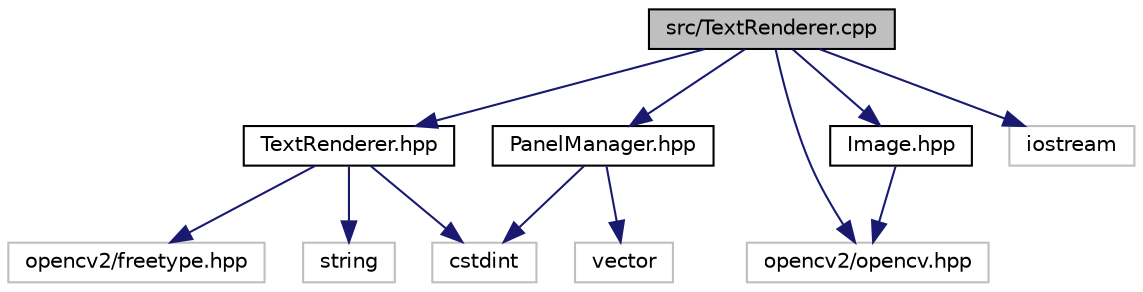 digraph "src/TextRenderer.cpp"
{
 // LATEX_PDF_SIZE
  edge [fontname="Helvetica",fontsize="10",labelfontname="Helvetica",labelfontsize="10"];
  node [fontname="Helvetica",fontsize="10",shape=record];
  Node1 [label="src/TextRenderer.cpp",height=0.2,width=0.4,color="black", fillcolor="grey75", style="filled", fontcolor="black",tooltip="TextRenderer class."];
  Node1 -> Node2 [color="midnightblue",fontsize="10",style="solid",fontname="Helvetica"];
  Node2 [label="TextRenderer.hpp",height=0.2,width=0.4,color="black", fillcolor="white", style="filled",URL="$TextRenderer_8hpp.html",tooltip="TextRenderer class."];
  Node2 -> Node3 [color="midnightblue",fontsize="10",style="solid",fontname="Helvetica"];
  Node3 [label="opencv2/freetype.hpp",height=0.2,width=0.4,color="grey75", fillcolor="white", style="filled",tooltip=" "];
  Node2 -> Node4 [color="midnightblue",fontsize="10",style="solid",fontname="Helvetica"];
  Node4 [label="cstdint",height=0.2,width=0.4,color="grey75", fillcolor="white", style="filled",tooltip=" "];
  Node2 -> Node5 [color="midnightblue",fontsize="10",style="solid",fontname="Helvetica"];
  Node5 [label="string",height=0.2,width=0.4,color="grey75", fillcolor="white", style="filled",tooltip=" "];
  Node1 -> Node6 [color="midnightblue",fontsize="10",style="solid",fontname="Helvetica"];
  Node6 [label="Image.hpp",height=0.2,width=0.4,color="black", fillcolor="white", style="filled",URL="$Image_8hpp.html",tooltip="Image class."];
  Node6 -> Node7 [color="midnightblue",fontsize="10",style="solid",fontname="Helvetica"];
  Node7 [label="opencv2/opencv.hpp",height=0.2,width=0.4,color="grey75", fillcolor="white", style="filled",tooltip=" "];
  Node1 -> Node8 [color="midnightblue",fontsize="10",style="solid",fontname="Helvetica"];
  Node8 [label="PanelManager.hpp",height=0.2,width=0.4,color="black", fillcolor="white", style="filled",URL="$PanelManager_8hpp.html",tooltip="パネル情報管理クラス"];
  Node8 -> Node4 [color="midnightblue",fontsize="10",style="solid",fontname="Helvetica"];
  Node8 -> Node9 [color="midnightblue",fontsize="10",style="solid",fontname="Helvetica"];
  Node9 [label="vector",height=0.2,width=0.4,color="grey75", fillcolor="white", style="filled",tooltip=" "];
  Node1 -> Node7 [color="midnightblue",fontsize="10",style="solid",fontname="Helvetica"];
  Node1 -> Node10 [color="midnightblue",fontsize="10",style="solid",fontname="Helvetica"];
  Node10 [label="iostream",height=0.2,width=0.4,color="grey75", fillcolor="white", style="filled",tooltip=" "];
}
